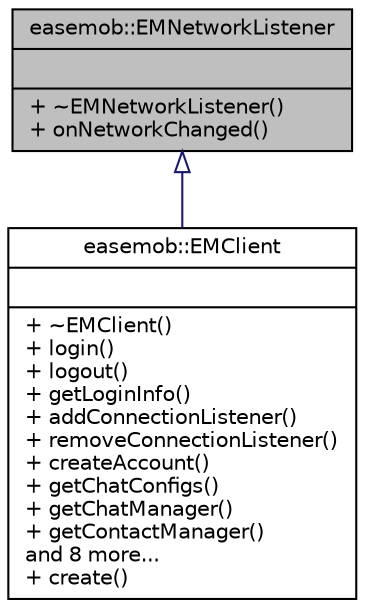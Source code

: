 digraph "easemob::EMNetworkListener"
{
  edge [fontname="Helvetica",fontsize="10",labelfontname="Helvetica",labelfontsize="10"];
  node [fontname="Helvetica",fontsize="10",shape=record];
  Node1 [label="{easemob::EMNetworkListener\n||+ ~EMNetworkListener()\l+ onNetworkChanged()\l}",height=0.2,width=0.4,color="black", fillcolor="grey75", style="filled" fontcolor="black"];
  Node1 -> Node2 [dir="back",color="midnightblue",fontsize="10",style="solid",arrowtail="onormal",fontname="Helvetica"];
  Node2 [label="{easemob::EMClient\n||+ ~EMClient()\l+ login()\l+ logout()\l+ getLoginInfo()\l+ addConnectionListener()\l+ removeConnectionListener()\l+ createAccount()\l+ getChatConfigs()\l+ getChatManager()\l+ getContactManager()\land 8 more...\l+ create()\l}",height=0.2,width=0.4,color="black", fillcolor="white", style="filled",URL="$classeasemob_1_1EMClient.html"];
}
